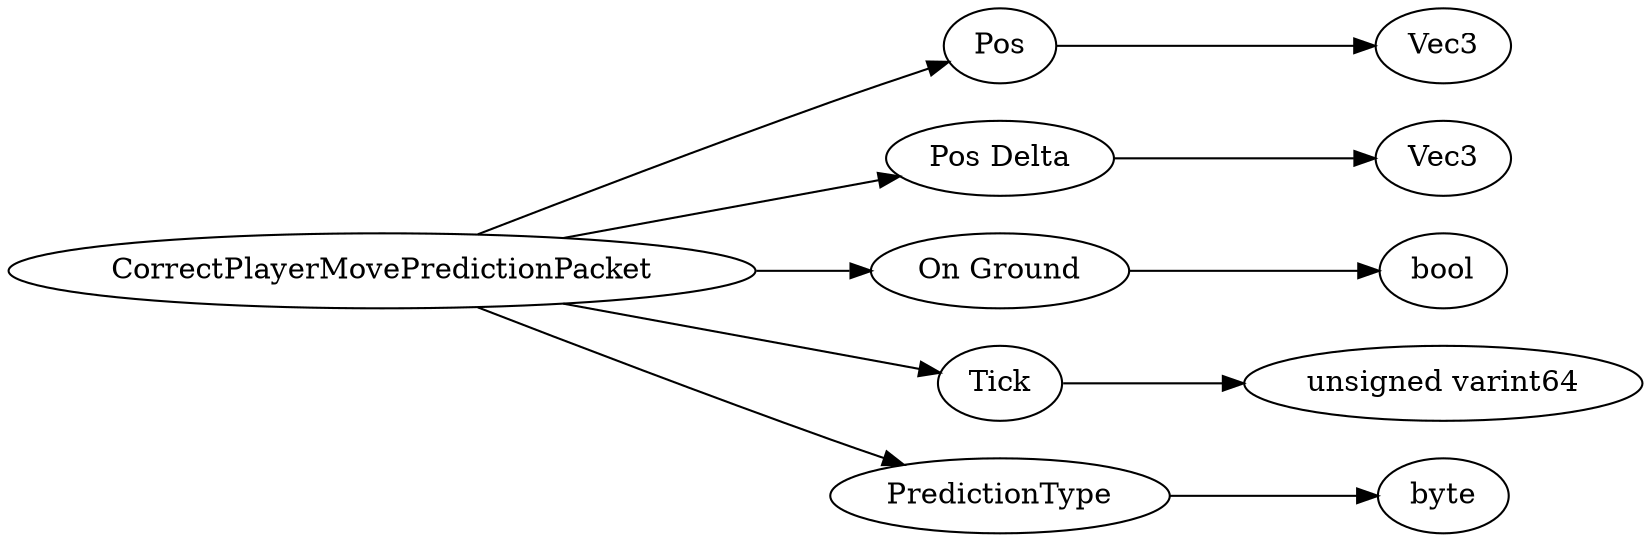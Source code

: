 digraph "CorrectPlayerMovePredictionPacket" {
rankdir = LR
0
0 -> 1
1 -> 2
0 -> 3
3 -> 4
0 -> 5
5 -> 6
0 -> 7
7 -> 8
0 -> 9
9 -> 10

0 [label="CorrectPlayerMovePredictionPacket",comment="name: \"CorrectPlayerMovePredictionPacket\", typeName: \"\", id: 0, branchId: 161, recurseId: -1, attributes: 0, notes: \"\""];
1 [label="Pos",comment="name: \"Pos\", typeName: \"Vec3\", id: 1, branchId: 0, recurseId: -1, attributes: 256, notes: \"Corrected position\""];
2 [label="Vec3",comment="name: \"Vec3\", typeName: \"\", id: 2, branchId: 0, recurseId: -1, attributes: 512, notes: \"\""];
3 [label="Pos Delta",comment="name: \"Pos Delta\", typeName: \"Vec3\", id: 3, branchId: 0, recurseId: -1, attributes: 256, notes: \"Corrected velocity\""];
4 [label="Vec3",comment="name: \"Vec3\", typeName: \"\", id: 4, branchId: 0, recurseId: -1, attributes: 512, notes: \"\""];
5 [label="On Ground",comment="name: \"On Ground\", typeName: \"\", id: 5, branchId: 0, recurseId: -1, attributes: 0, notes: \"Is on ground\""];
6 [label="bool",comment="name: \"bool\", typeName: \"\", id: 6, branchId: 0, recurseId: -1, attributes: 512, notes: \"\""];
7 [label="Tick",comment="name: \"Tick\", typeName: \"\", id: 7, branchId: 0, recurseId: -1, attributes: 0, notes: \"Which frame we're correcting; should match the tick in the Player Auth Input packet\""];
8 [label="unsigned varint64",comment="name: \"unsigned varint64\", typeName: \"\", id: 8, branchId: 0, recurseId: -1, attributes: 512, notes: \"\""];
9 [label="PredictionType",comment="name: \"PredictionType\", typeName: \"\", id: 9, branchId: 0, recurseId: -1, attributes: 0, notes: \"Vehicle or Player Prediction\""];
10 [label="byte",comment="name: \"byte\", typeName: \"\", id: 10, branchId: 0, recurseId: -1, attributes: 512, notes: \"\""];
{ rank = max;2;4;6;8;10}

}
